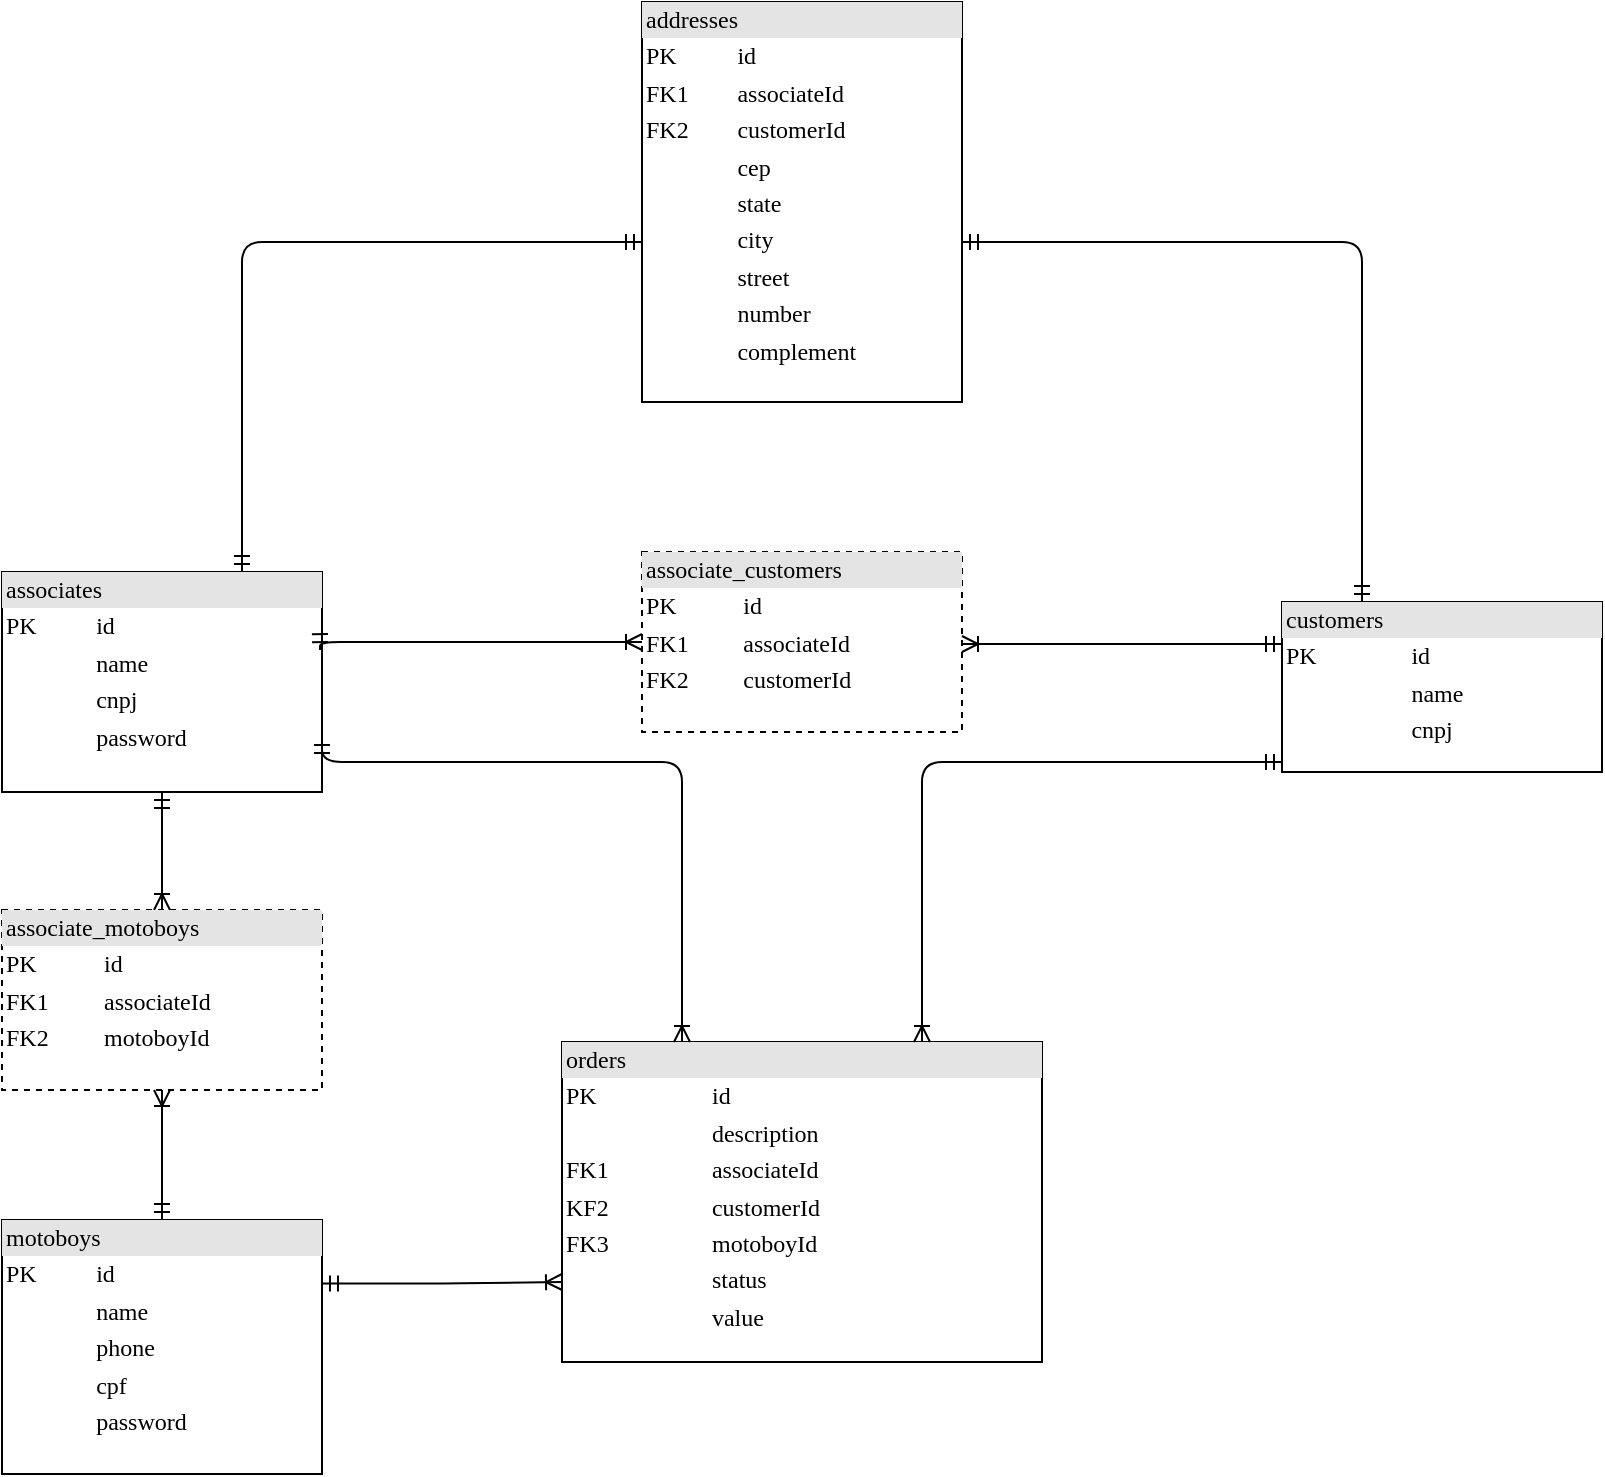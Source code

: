 <mxfile version="14.8.4" type="device"><diagram name="Page-1" id="2ca16b54-16f6-2749-3443-fa8db7711227"><mxGraphModel dx="1312" dy="802" grid="1" gridSize="10" guides="1" tooltips="1" connect="1" arrows="1" fold="1" page="1" pageScale="1" pageWidth="1100" pageHeight="850" background="none" math="0" shadow="0"><root><mxCell id="0"/><mxCell id="1" parent="0"/><mxCell id="93BGBtDsogoBjqpd7ibH-1" value="&lt;div style=&quot;box-sizing: border-box ; width: 100% ; background: #e4e4e4 ; padding: 2px&quot;&gt;addresses&lt;/div&gt;&lt;table style=&quot;width: 100% ; font-size: 1em&quot; cellpadding=&quot;2&quot; cellspacing=&quot;0&quot;&gt;&lt;tbody&gt;&lt;tr&gt;&lt;td&gt;PK&lt;/td&gt;&lt;td&gt;id&lt;/td&gt;&lt;/tr&gt;&lt;tr&gt;&lt;td&gt;FK1&lt;/td&gt;&lt;td&gt;associateId&lt;/td&gt;&lt;/tr&gt;&lt;tr&gt;&lt;td&gt;FK2&lt;/td&gt;&lt;td&gt;customerId&lt;/td&gt;&lt;/tr&gt;&lt;tr&gt;&lt;td&gt;&lt;br&gt;&lt;/td&gt;&lt;td&gt;cep&lt;/td&gt;&lt;/tr&gt;&lt;tr&gt;&lt;td&gt;&lt;br&gt;&lt;/td&gt;&lt;td&gt;state&lt;br&gt;&lt;/td&gt;&lt;/tr&gt;&lt;tr&gt;&lt;td&gt;&lt;br&gt;&lt;/td&gt;&lt;td&gt;city&lt;br&gt;&lt;/td&gt;&lt;/tr&gt;&lt;tr&gt;&lt;td&gt;&lt;br&gt;&lt;/td&gt;&lt;td&gt;street&lt;br&gt;&lt;/td&gt;&lt;/tr&gt;&lt;tr&gt;&lt;td&gt;&lt;br&gt;&lt;/td&gt;&lt;td&gt;number&lt;br&gt;&lt;/td&gt;&lt;/tr&gt;&lt;tr&gt;&lt;td&gt;&lt;br&gt;&lt;/td&gt;&lt;td&gt;complement&lt;/td&gt;&lt;/tr&gt;&lt;tr&gt;&lt;td&gt;&lt;br&gt;&lt;/td&gt;&lt;td&gt;&lt;/td&gt;&lt;/tr&gt;&lt;/tbody&gt;&lt;/table&gt;" style="verticalAlign=top;align=left;overflow=fill;html=1;rounded=0;shadow=0;comic=0;labelBackgroundColor=none;strokeWidth=1;fontFamily=Verdana;fontSize=12" parent="1" vertex="1"><mxGeometry x="480" y="40" width="160" height="200" as="geometry"/></mxCell><mxCell id="93BGBtDsogoBjqpd7ibH-3" value="&lt;div style=&quot;box-sizing: border-box ; width: 100% ; background: #e4e4e4 ; padding: 2px&quot;&gt;orders&lt;/div&gt;&lt;table style=&quot;width: 100% ; font-size: 1em&quot; cellpadding=&quot;2&quot; cellspacing=&quot;0&quot;&gt;&lt;tbody&gt;&lt;tr&gt;&lt;td&gt;PK&lt;/td&gt;&lt;td&gt;id&lt;/td&gt;&lt;/tr&gt;&lt;tr&gt;&lt;td&gt;&lt;br&gt;&lt;/td&gt;&lt;td&gt;description&lt;/td&gt;&lt;/tr&gt;&lt;tr&gt;&lt;td&gt;FK1&lt;/td&gt;&lt;td&gt;associateId&lt;/td&gt;&lt;/tr&gt;&lt;tr&gt;&lt;td&gt;KF2&lt;/td&gt;&lt;td&gt;customerId&lt;br&gt;&lt;/td&gt;&lt;/tr&gt;&lt;tr&gt;&lt;td&gt;FK3&lt;/td&gt;&lt;td&gt;motoboyId&lt;br&gt;&lt;/td&gt;&lt;/tr&gt;&lt;tr&gt;&lt;td&gt;&lt;br&gt;&lt;/td&gt;&lt;td&gt;status&lt;br&gt;&lt;/td&gt;&lt;/tr&gt;&lt;tr&gt;&lt;td&gt;&lt;br&gt;&lt;/td&gt;&lt;td&gt;value&lt;br&gt;&lt;/td&gt;&lt;/tr&gt;&lt;tr&gt;&lt;td&gt;&lt;br&gt;&lt;/td&gt;&lt;td&gt;&lt;br&gt;&lt;/td&gt;&lt;/tr&gt;&lt;/tbody&gt;&lt;/table&gt;" style="verticalAlign=top;align=left;overflow=fill;html=1;rounded=0;shadow=0;comic=0;labelBackgroundColor=none;strokeWidth=1;fontFamily=Verdana;fontSize=12" parent="1" vertex="1"><mxGeometry x="440" y="560" width="240" height="160" as="geometry"/></mxCell><mxCell id="93BGBtDsogoBjqpd7ibH-4" value="&lt;div style=&quot;box-sizing: border-box ; width: 100% ; background: #e4e4e4 ; padding: 2px&quot;&gt;associates&lt;/div&gt;&lt;table style=&quot;width: 100% ; font-size: 1em&quot; cellpadding=&quot;2&quot; cellspacing=&quot;0&quot;&gt;&lt;tbody&gt;&lt;tr&gt;&lt;td&gt;PK&lt;/td&gt;&lt;td&gt;id&lt;/td&gt;&lt;/tr&gt;&lt;tr&gt;&lt;td&gt;&lt;br&gt;&lt;/td&gt;&lt;td&gt;name&lt;/td&gt;&lt;/tr&gt;&lt;tr&gt;&lt;td&gt;&lt;/td&gt;&lt;td&gt;cnpj&lt;/td&gt;&lt;/tr&gt;&lt;tr&gt;&lt;td&gt;&lt;br&gt;&lt;/td&gt;&lt;td&gt;password&lt;/td&gt;&lt;/tr&gt;&lt;tr&gt;&lt;td&gt;&lt;br&gt;&lt;/td&gt;&lt;td&gt;&lt;br&gt;&lt;/td&gt;&lt;/tr&gt;&lt;/tbody&gt;&lt;/table&gt;" style="verticalAlign=top;align=left;overflow=fill;html=1;rounded=0;shadow=0;comic=0;labelBackgroundColor=none;strokeWidth=1;fontFamily=Verdana;fontSize=12" parent="1" vertex="1"><mxGeometry x="160" y="325" width="160" height="110" as="geometry"/></mxCell><mxCell id="93BGBtDsogoBjqpd7ibH-18" value="" style="edgeStyle=orthogonalEdgeStyle;html=1;endArrow=ERoneToMany;startArrow=ERmandOne;labelBackgroundColor=none;fontFamily=Verdana;fontSize=12;align=left;exitX=1;exitY=0.75;exitDx=0;exitDy=0;entryX=0.25;entryY=0;entryDx=0;entryDy=0;" parent="1" source="93BGBtDsogoBjqpd7ibH-4" target="93BGBtDsogoBjqpd7ibH-3" edge="1"><mxGeometry width="100" height="100" relative="1" as="geometry"><mxPoint x="240" y="400" as="sourcePoint"/><mxPoint x="380" y="510" as="targetPoint"/><Array as="points"><mxPoint x="320" y="420"/><mxPoint x="500" y="420"/></Array></mxGeometry></mxCell><mxCell id="93BGBtDsogoBjqpd7ibH-20" value="" style="edgeStyle=orthogonalEdgeStyle;html=1;endArrow=ERmandOne;startArrow=ERmandOne;labelBackgroundColor=none;fontFamily=Verdana;fontSize=12;align=left;endFill=0;exitX=0.25;exitY=0;exitDx=0;exitDy=0;" parent="1" source="-_mDwyXwaq69m8Udk-34-4" target="93BGBtDsogoBjqpd7ibH-1" edge="1"><mxGeometry width="100" height="100" relative="1" as="geometry"><mxPoint x="570" y="750.0" as="sourcePoint"/><mxPoint x="660" y="470" as="targetPoint"/><Array as="points"><mxPoint x="840" y="160"/></Array></mxGeometry></mxCell><mxCell id="-_mDwyXwaq69m8Udk-34-1" value="" style="edgeStyle=orthogonalEdgeStyle;html=1;endArrow=ERmandOne;startArrow=ERmandOne;labelBackgroundColor=none;fontFamily=Verdana;fontSize=12;align=left;endFill=0;exitX=0.75;exitY=0;exitDx=0;exitDy=0;" parent="1" source="93BGBtDsogoBjqpd7ibH-4" target="93BGBtDsogoBjqpd7ibH-1" edge="1"><mxGeometry width="100" height="100" relative="1" as="geometry"><mxPoint x="730" y="375" as="sourcePoint"/><mxPoint x="610" y="380" as="targetPoint"/><Array as="points"><mxPoint x="280" y="160"/></Array></mxGeometry></mxCell><mxCell id="-_mDwyXwaq69m8Udk-34-2" value="" style="edgeStyle=orthogonalEdgeStyle;html=1;endArrow=ERoneToMany;startArrow=ERmandOne;labelBackgroundColor=none;fontFamily=Verdana;fontSize=12;align=left;entryX=0.75;entryY=0;entryDx=0;entryDy=0;" parent="1" target="93BGBtDsogoBjqpd7ibH-3" edge="1"><mxGeometry width="100" height="100" relative="1" as="geometry"><mxPoint x="800" y="420" as="sourcePoint"/><mxPoint x="530" y="570" as="targetPoint"/><Array as="points"><mxPoint x="800" y="420"/><mxPoint x="620" y="420"/></Array></mxGeometry></mxCell><mxCell id="-_mDwyXwaq69m8Udk-34-3" value="" style="edgeStyle=orthogonalEdgeStyle;html=1;endArrow=ERoneToMany;startArrow=ERmandOne;labelBackgroundColor=none;fontFamily=Verdana;fontSize=12;align=left;entryX=0;entryY=0.75;entryDx=0;entryDy=0;exitX=1;exitY=0.25;exitDx=0;exitDy=0;" parent="1" source="-_mDwyXwaq69m8Udk-34-6" target="93BGBtDsogoBjqpd7ibH-3" edge="1"><mxGeometry width="100" height="100" relative="1" as="geometry"><mxPoint x="770" y="570.0" as="sourcePoint"/><mxPoint x="970" y="760.0" as="targetPoint"/><Array as="points"/></mxGeometry></mxCell><mxCell id="-_mDwyXwaq69m8Udk-34-4" value="&lt;div style=&quot;box-sizing: border-box ; width: 100% ; background: #e4e4e4 ; padding: 2px&quot;&gt;customers&lt;/div&gt;&lt;table style=&quot;width: 100% ; font-size: 1em&quot; cellpadding=&quot;2&quot; cellspacing=&quot;0&quot;&gt;&lt;tbody&gt;&lt;tr&gt;&lt;td&gt;PK&lt;/td&gt;&lt;td&gt;id&lt;/td&gt;&lt;/tr&gt;&lt;tr&gt;&lt;td&gt;&lt;br&gt;&lt;/td&gt;&lt;td&gt;name&lt;/td&gt;&lt;/tr&gt;&lt;tr&gt;&lt;td&gt;&lt;/td&gt;&lt;td&gt;cnpj&lt;/td&gt;&lt;/tr&gt;&lt;tr&gt;&lt;td&gt;&lt;br&gt;&lt;/td&gt;&lt;td&gt;&lt;/td&gt;&lt;/tr&gt;&lt;/tbody&gt;&lt;/table&gt;" style="verticalAlign=top;align=left;overflow=fill;html=1;rounded=0;shadow=0;comic=0;labelBackgroundColor=none;strokeWidth=1;fontFamily=Verdana;fontSize=12" parent="1" vertex="1"><mxGeometry x="800" y="340" width="160" height="85" as="geometry"/></mxCell><mxCell id="-_mDwyXwaq69m8Udk-34-5" value="" style="edgeStyle=orthogonalEdgeStyle;html=1;endArrow=ERoneToMany;startArrow=ERmandOne;labelBackgroundColor=none;fontFamily=Verdana;fontSize=12;align=left;exitX=0.994;exitY=0.355;exitDx=0;exitDy=0;exitPerimeter=0;" parent="1" source="93BGBtDsogoBjqpd7ibH-4" target="DZWnyGsjg6-WtqZq9Zp9-1" edge="1"><mxGeometry width="100" height="100" relative="1" as="geometry"><mxPoint x="780" y="580.0" as="sourcePoint"/><mxPoint x="980" y="770.0" as="targetPoint"/><Array as="points"><mxPoint x="319" y="360"/></Array></mxGeometry></mxCell><mxCell id="-_mDwyXwaq69m8Udk-34-6" value="&lt;div style=&quot;box-sizing: border-box ; width: 100% ; background: #e4e4e4 ; padding: 2px&quot;&gt;motoboys&lt;/div&gt;&lt;table style=&quot;width: 100% ; font-size: 1em&quot; cellpadding=&quot;2&quot; cellspacing=&quot;0&quot;&gt;&lt;tbody&gt;&lt;tr&gt;&lt;td&gt;PK&lt;/td&gt;&lt;td&gt;id&lt;/td&gt;&lt;/tr&gt;&lt;tr&gt;&lt;td&gt;&lt;br&gt;&lt;/td&gt;&lt;td&gt;name&lt;/td&gt;&lt;/tr&gt;&lt;tr&gt;&lt;td&gt;&lt;/td&gt;&lt;td&gt;phone&lt;/td&gt;&lt;/tr&gt;&lt;tr&gt;&lt;td&gt;&lt;br&gt;&lt;/td&gt;&lt;td&gt;cpf&lt;br&gt;&lt;/td&gt;&lt;/tr&gt;&lt;tr&gt;&lt;td&gt;&lt;br&gt;&lt;/td&gt;&lt;td&gt;password&lt;/td&gt;&lt;/tr&gt;&lt;tr&gt;&lt;td&gt;&lt;/td&gt;&lt;td&gt;&lt;/td&gt;&lt;/tr&gt;&lt;/tbody&gt;&lt;/table&gt;" style="verticalAlign=top;align=left;overflow=fill;html=1;rounded=0;shadow=0;comic=0;labelBackgroundColor=none;strokeWidth=1;fontFamily=Verdana;fontSize=12" parent="1" vertex="1"><mxGeometry x="160" y="649" width="160" height="127" as="geometry"/></mxCell><mxCell id="-_mDwyXwaq69m8Udk-34-7" value="" style="edgeStyle=orthogonalEdgeStyle;html=1;endArrow=ERoneToMany;startArrow=ERmandOne;labelBackgroundColor=none;fontFamily=Verdana;fontSize=12;align=left;" parent="1" source="93BGBtDsogoBjqpd7ibH-4" target="DZWnyGsjg6-WtqZq9Zp9-4" edge="1"><mxGeometry width="100" height="100" relative="1" as="geometry"><mxPoint x="780" y="580.0" as="sourcePoint"/><mxPoint x="980" y="770.0" as="targetPoint"/></mxGeometry></mxCell><mxCell id="DZWnyGsjg6-WtqZq9Zp9-1" value="&lt;div style=&quot;box-sizing: border-box ; width: 100% ; background: #e4e4e4 ; padding: 2px&quot;&gt;associate_customers&lt;/div&gt;&lt;table style=&quot;width: 100% ; font-size: 1em&quot; cellpadding=&quot;2&quot; cellspacing=&quot;0&quot;&gt;&lt;tbody&gt;&lt;tr&gt;&lt;td&gt;PK&lt;/td&gt;&lt;td&gt;id&lt;/td&gt;&lt;/tr&gt;&lt;tr&gt;&lt;td&gt;FK1&lt;/td&gt;&lt;td&gt;associateId&lt;/td&gt;&lt;/tr&gt;&lt;tr&gt;&lt;td&gt;FK2&lt;/td&gt;&lt;td&gt;customerId&lt;/td&gt;&lt;/tr&gt;&lt;tr&gt;&lt;td&gt;&lt;br&gt;&lt;/td&gt;&lt;td&gt;&lt;/td&gt;&lt;/tr&gt;&lt;/tbody&gt;&lt;/table&gt;" style="verticalAlign=top;align=left;overflow=fill;html=1;rounded=0;shadow=0;comic=0;labelBackgroundColor=none;strokeWidth=1;fontFamily=Verdana;fontSize=12;dashed=1;" parent="1" vertex="1"><mxGeometry x="480" y="315" width="160" height="90" as="geometry"/></mxCell><mxCell id="DZWnyGsjg6-WtqZq9Zp9-3" value="" style="edgeStyle=orthogonalEdgeStyle;html=1;endArrow=ERmandOne;startArrow=ERoneToMany;labelBackgroundColor=none;fontFamily=Verdana;fontSize=12;align=left;endFill=0;startFill=0;" parent="1" source="DZWnyGsjg6-WtqZq9Zp9-1" edge="1"><mxGeometry width="100" height="100" relative="1" as="geometry"><mxPoint x="330" y="390" as="sourcePoint"/><mxPoint x="800" y="361" as="targetPoint"/><Array as="points"><mxPoint x="680" y="361"/><mxPoint x="680" y="361"/></Array></mxGeometry></mxCell><mxCell id="DZWnyGsjg6-WtqZq9Zp9-4" value="&lt;div style=&quot;box-sizing: border-box ; width: 100% ; background: #e4e4e4 ; padding: 2px&quot;&gt;associate_motoboys&lt;/div&gt;&lt;table style=&quot;width: 100% ; font-size: 1em&quot; cellpadding=&quot;2&quot; cellspacing=&quot;0&quot;&gt;&lt;tbody&gt;&lt;tr&gt;&lt;td&gt;PK&lt;/td&gt;&lt;td&gt;id&lt;/td&gt;&lt;/tr&gt;&lt;tr&gt;&lt;td&gt;FK1&lt;/td&gt;&lt;td&gt;associateId&lt;/td&gt;&lt;/tr&gt;&lt;tr&gt;&lt;td&gt;FK2&lt;/td&gt;&lt;td&gt;motoboyId&lt;/td&gt;&lt;/tr&gt;&lt;tr&gt;&lt;td&gt;&lt;br&gt;&lt;/td&gt;&lt;td&gt;&lt;/td&gt;&lt;/tr&gt;&lt;/tbody&gt;&lt;/table&gt;" style="verticalAlign=top;align=left;overflow=fill;html=1;rounded=0;shadow=0;comic=0;labelBackgroundColor=none;strokeWidth=1;fontFamily=Verdana;fontSize=12;dashed=1;" parent="1" vertex="1"><mxGeometry x="160" y="494" width="160" height="90" as="geometry"/></mxCell><mxCell id="DZWnyGsjg6-WtqZq9Zp9-5" value="" style="edgeStyle=orthogonalEdgeStyle;html=1;endArrow=ERoneToMany;startArrow=ERmandOne;labelBackgroundColor=none;fontFamily=Verdana;fontSize=12;align=left;" parent="1" source="-_mDwyXwaq69m8Udk-34-6" target="DZWnyGsjg6-WtqZq9Zp9-4" edge="1"><mxGeometry width="100" height="100" relative="1" as="geometry"><mxPoint x="250" y="445" as="sourcePoint"/><mxPoint x="250" y="510" as="targetPoint"/></mxGeometry></mxCell></root></mxGraphModel></diagram></mxfile>